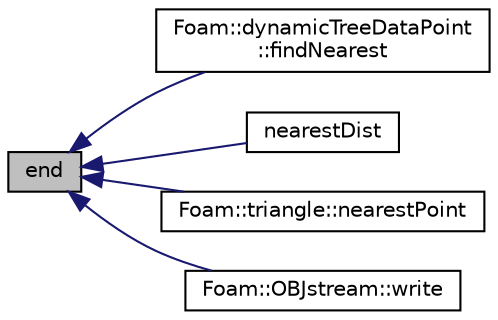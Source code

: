 digraph "end"
{
  bgcolor="transparent";
  edge [fontname="Helvetica",fontsize="10",labelfontname="Helvetica",labelfontsize="10"];
  node [fontname="Helvetica",fontsize="10",shape=record];
  rankdir="LR";
  Node1 [label="end",height=0.2,width=0.4,color="black", fillcolor="grey75", style="filled", fontcolor="black"];
  Node1 -> Node2 [dir="back",color="midnightblue",fontsize="10",style="solid",fontname="Helvetica"];
  Node2 [label="Foam::dynamicTreeDataPoint\l::findNearest",height=0.2,width=0.4,color="black",URL="$a00611.html#a7ebb53d83ad9d2d3558a657b46ad1ee9",tooltip="Calculates nearest (to line) point in shape. "];
  Node1 -> Node3 [dir="back",color="midnightblue",fontsize="10",style="solid",fontname="Helvetica"];
  Node3 [label="nearestDist",height=0.2,width=0.4,color="black",URL="$a01354.html#a946d25c431b2db77bcc7c5e09e60fc87"];
  Node1 -> Node4 [dir="back",color="midnightblue",fontsize="10",style="solid",fontname="Helvetica"];
  Node4 [label="Foam::triangle::nearestPoint",height=0.2,width=0.4,color="black",URL="$a02766.html#a422f024721942d5e5195c68116fb29ea",tooltip="Return nearest point to line on triangle. Returns hit if. "];
  Node1 -> Node5 [dir="back",color="midnightblue",fontsize="10",style="solid",fontname="Helvetica"];
  Node5 [label="Foam::OBJstream::write",height=0.2,width=0.4,color="black",URL="$a01731.html#aab68004a500f142ad8668fb2eab9b74b",tooltip="Write line. "];
}
